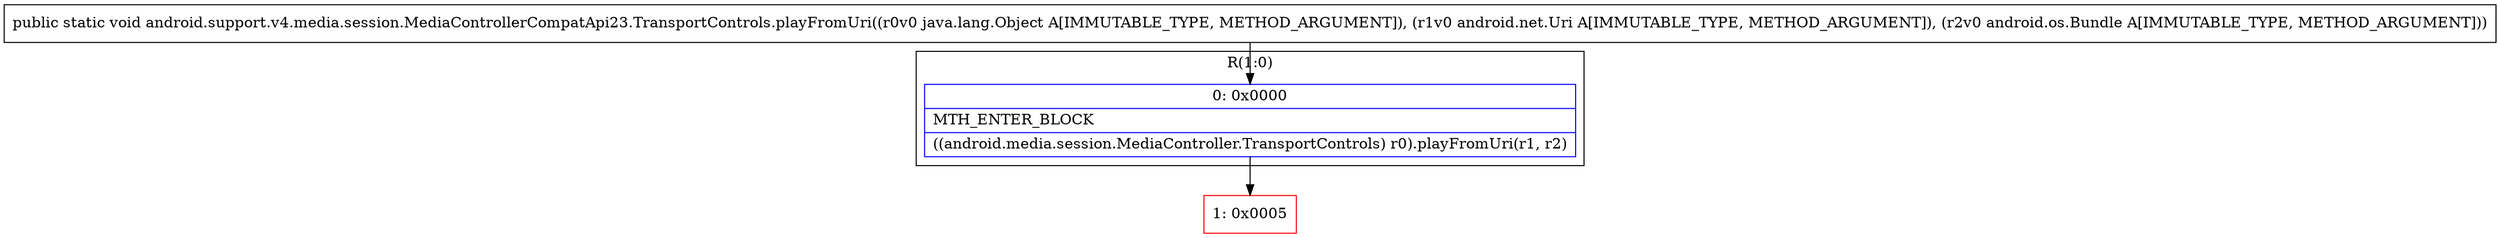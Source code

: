 digraph "CFG forandroid.support.v4.media.session.MediaControllerCompatApi23.TransportControls.playFromUri(Ljava\/lang\/Object;Landroid\/net\/Uri;Landroid\/os\/Bundle;)V" {
subgraph cluster_Region_585733792 {
label = "R(1:0)";
node [shape=record,color=blue];
Node_0 [shape=record,label="{0\:\ 0x0000|MTH_ENTER_BLOCK\l|((android.media.session.MediaController.TransportControls) r0).playFromUri(r1, r2)\l}"];
}
Node_1 [shape=record,color=red,label="{1\:\ 0x0005}"];
MethodNode[shape=record,label="{public static void android.support.v4.media.session.MediaControllerCompatApi23.TransportControls.playFromUri((r0v0 java.lang.Object A[IMMUTABLE_TYPE, METHOD_ARGUMENT]), (r1v0 android.net.Uri A[IMMUTABLE_TYPE, METHOD_ARGUMENT]), (r2v0 android.os.Bundle A[IMMUTABLE_TYPE, METHOD_ARGUMENT])) }"];
MethodNode -> Node_0;
Node_0 -> Node_1;
}

